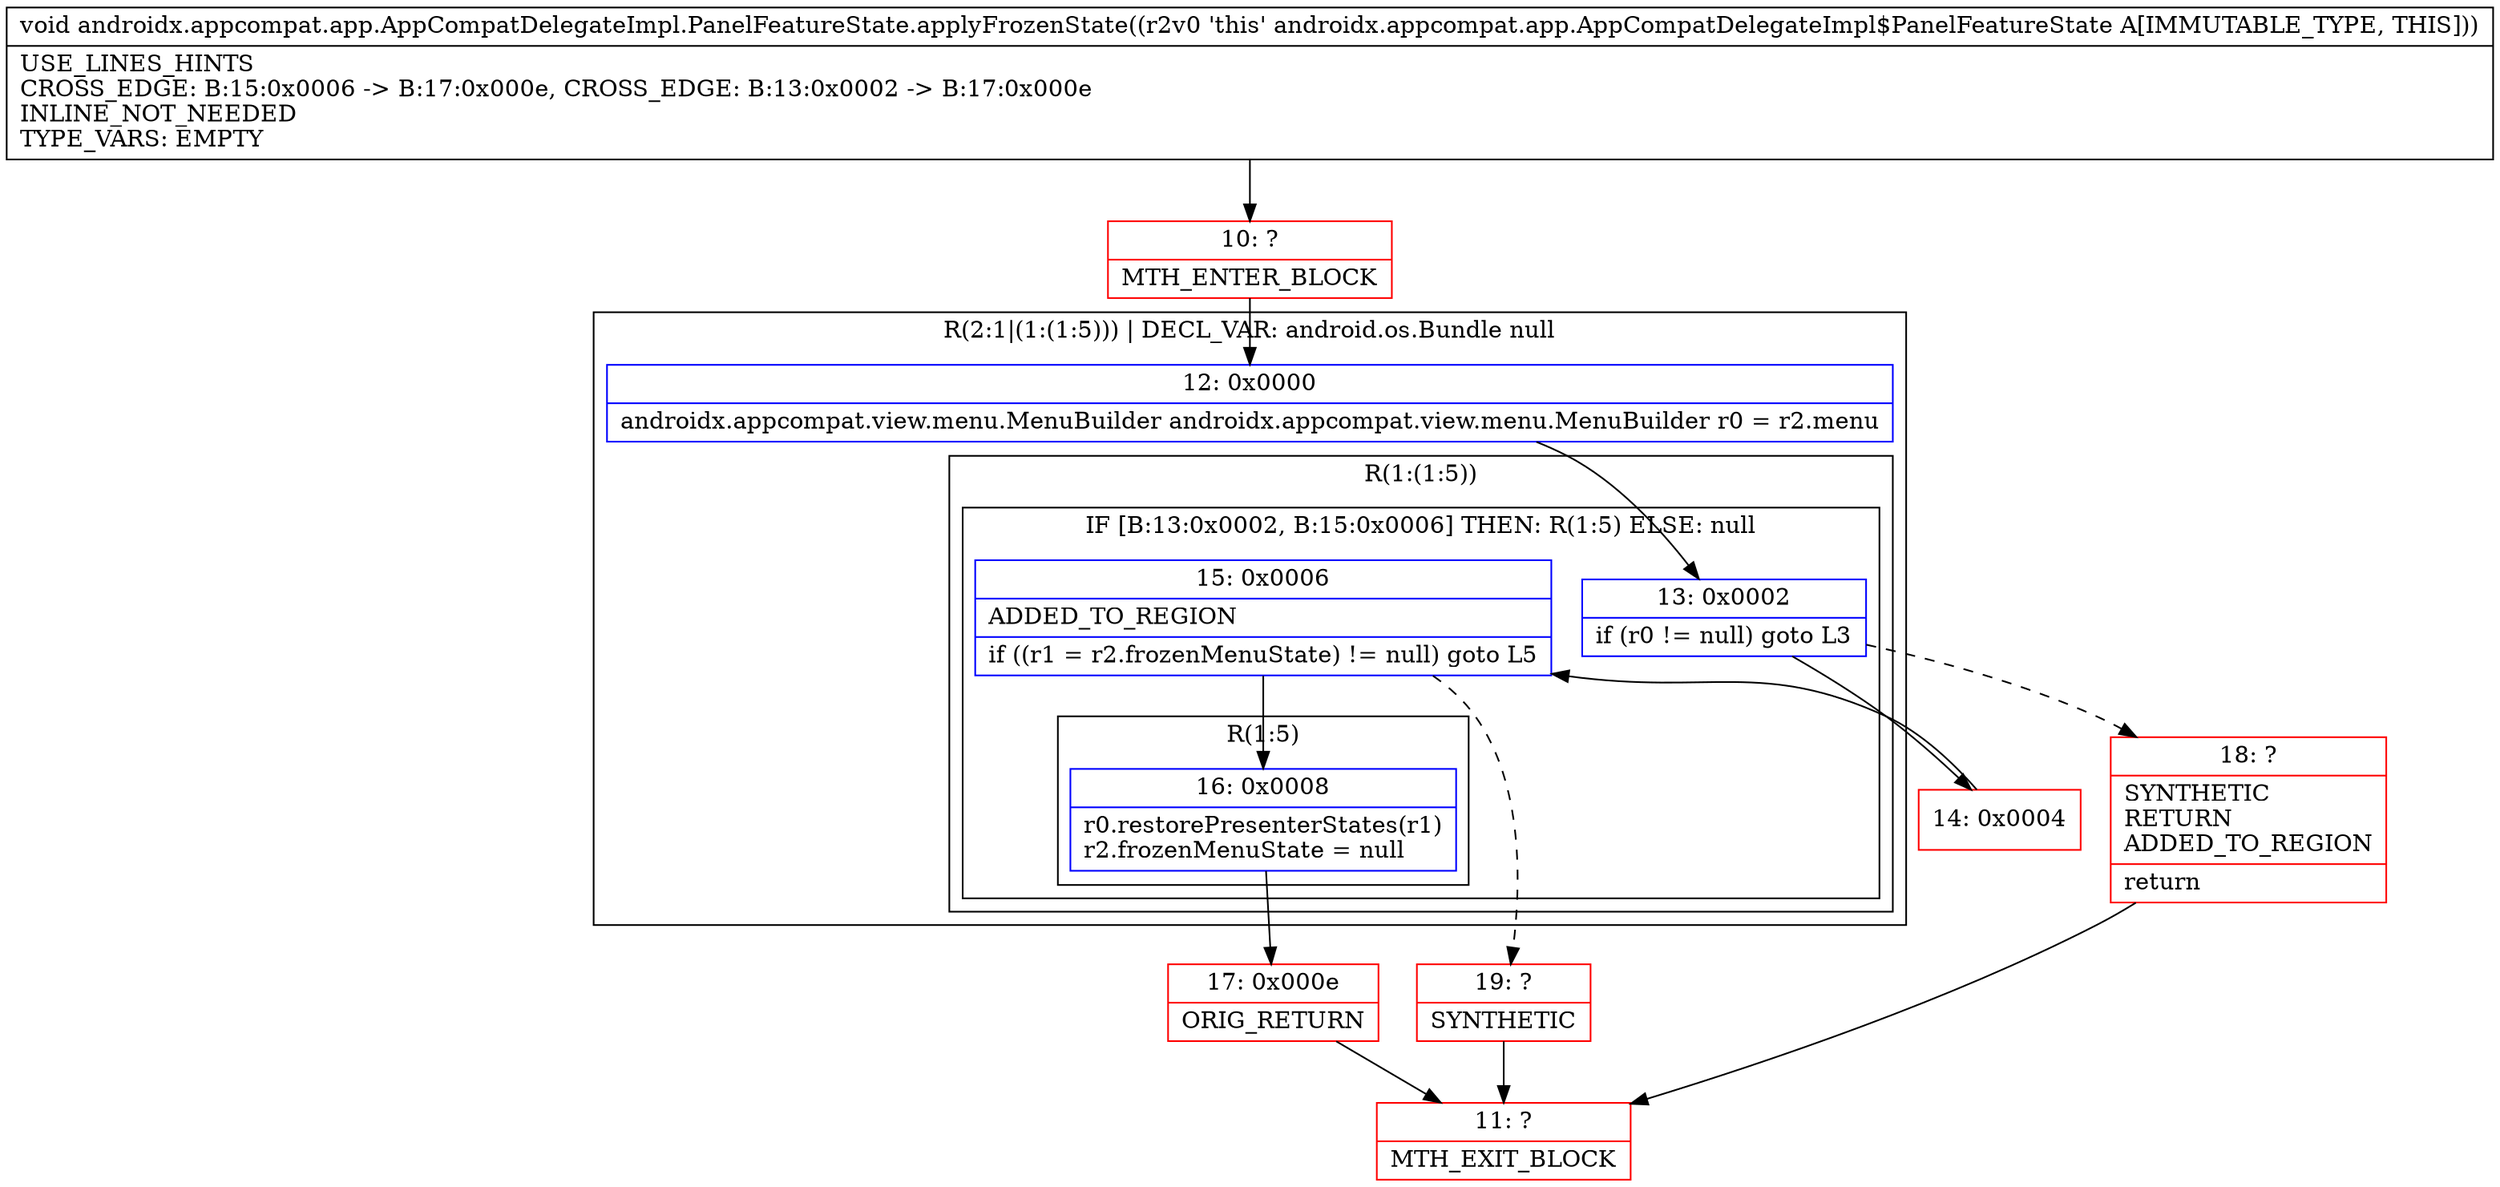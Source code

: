 digraph "CFG forandroidx.appcompat.app.AppCompatDelegateImpl.PanelFeatureState.applyFrozenState()V" {
subgraph cluster_Region_1468606637 {
label = "R(2:1|(1:(1:5))) | DECL_VAR: android.os.Bundle null\l";
node [shape=record,color=blue];
Node_12 [shape=record,label="{12\:\ 0x0000|androidx.appcompat.view.menu.MenuBuilder androidx.appcompat.view.menu.MenuBuilder r0 = r2.menu\l}"];
subgraph cluster_Region_916873829 {
label = "R(1:(1:5))";
node [shape=record,color=blue];
subgraph cluster_IfRegion_1124191391 {
label = "IF [B:13:0x0002, B:15:0x0006] THEN: R(1:5) ELSE: null";
node [shape=record,color=blue];
Node_13 [shape=record,label="{13\:\ 0x0002|if (r0 != null) goto L3\l}"];
Node_15 [shape=record,label="{15\:\ 0x0006|ADDED_TO_REGION\l|if ((r1 = r2.frozenMenuState) != null) goto L5\l}"];
subgraph cluster_Region_366737970 {
label = "R(1:5)";
node [shape=record,color=blue];
Node_16 [shape=record,label="{16\:\ 0x0008|r0.restorePresenterStates(r1)\lr2.frozenMenuState = null\l}"];
}
}
}
}
Node_10 [shape=record,color=red,label="{10\:\ ?|MTH_ENTER_BLOCK\l}"];
Node_14 [shape=record,color=red,label="{14\:\ 0x0004}"];
Node_17 [shape=record,color=red,label="{17\:\ 0x000e|ORIG_RETURN\l}"];
Node_11 [shape=record,color=red,label="{11\:\ ?|MTH_EXIT_BLOCK\l}"];
Node_19 [shape=record,color=red,label="{19\:\ ?|SYNTHETIC\l}"];
Node_18 [shape=record,color=red,label="{18\:\ ?|SYNTHETIC\lRETURN\lADDED_TO_REGION\l|return\l}"];
MethodNode[shape=record,label="{void androidx.appcompat.app.AppCompatDelegateImpl.PanelFeatureState.applyFrozenState((r2v0 'this' androidx.appcompat.app.AppCompatDelegateImpl$PanelFeatureState A[IMMUTABLE_TYPE, THIS]))  | USE_LINES_HINTS\lCROSS_EDGE: B:15:0x0006 \-\> B:17:0x000e, CROSS_EDGE: B:13:0x0002 \-\> B:17:0x000e\lINLINE_NOT_NEEDED\lTYPE_VARS: EMPTY\l}"];
MethodNode -> Node_10;Node_12 -> Node_13;
Node_13 -> Node_14;
Node_13 -> Node_18[style=dashed];
Node_15 -> Node_16;
Node_15 -> Node_19[style=dashed];
Node_16 -> Node_17;
Node_10 -> Node_12;
Node_14 -> Node_15;
Node_17 -> Node_11;
Node_19 -> Node_11;
Node_18 -> Node_11;
}

